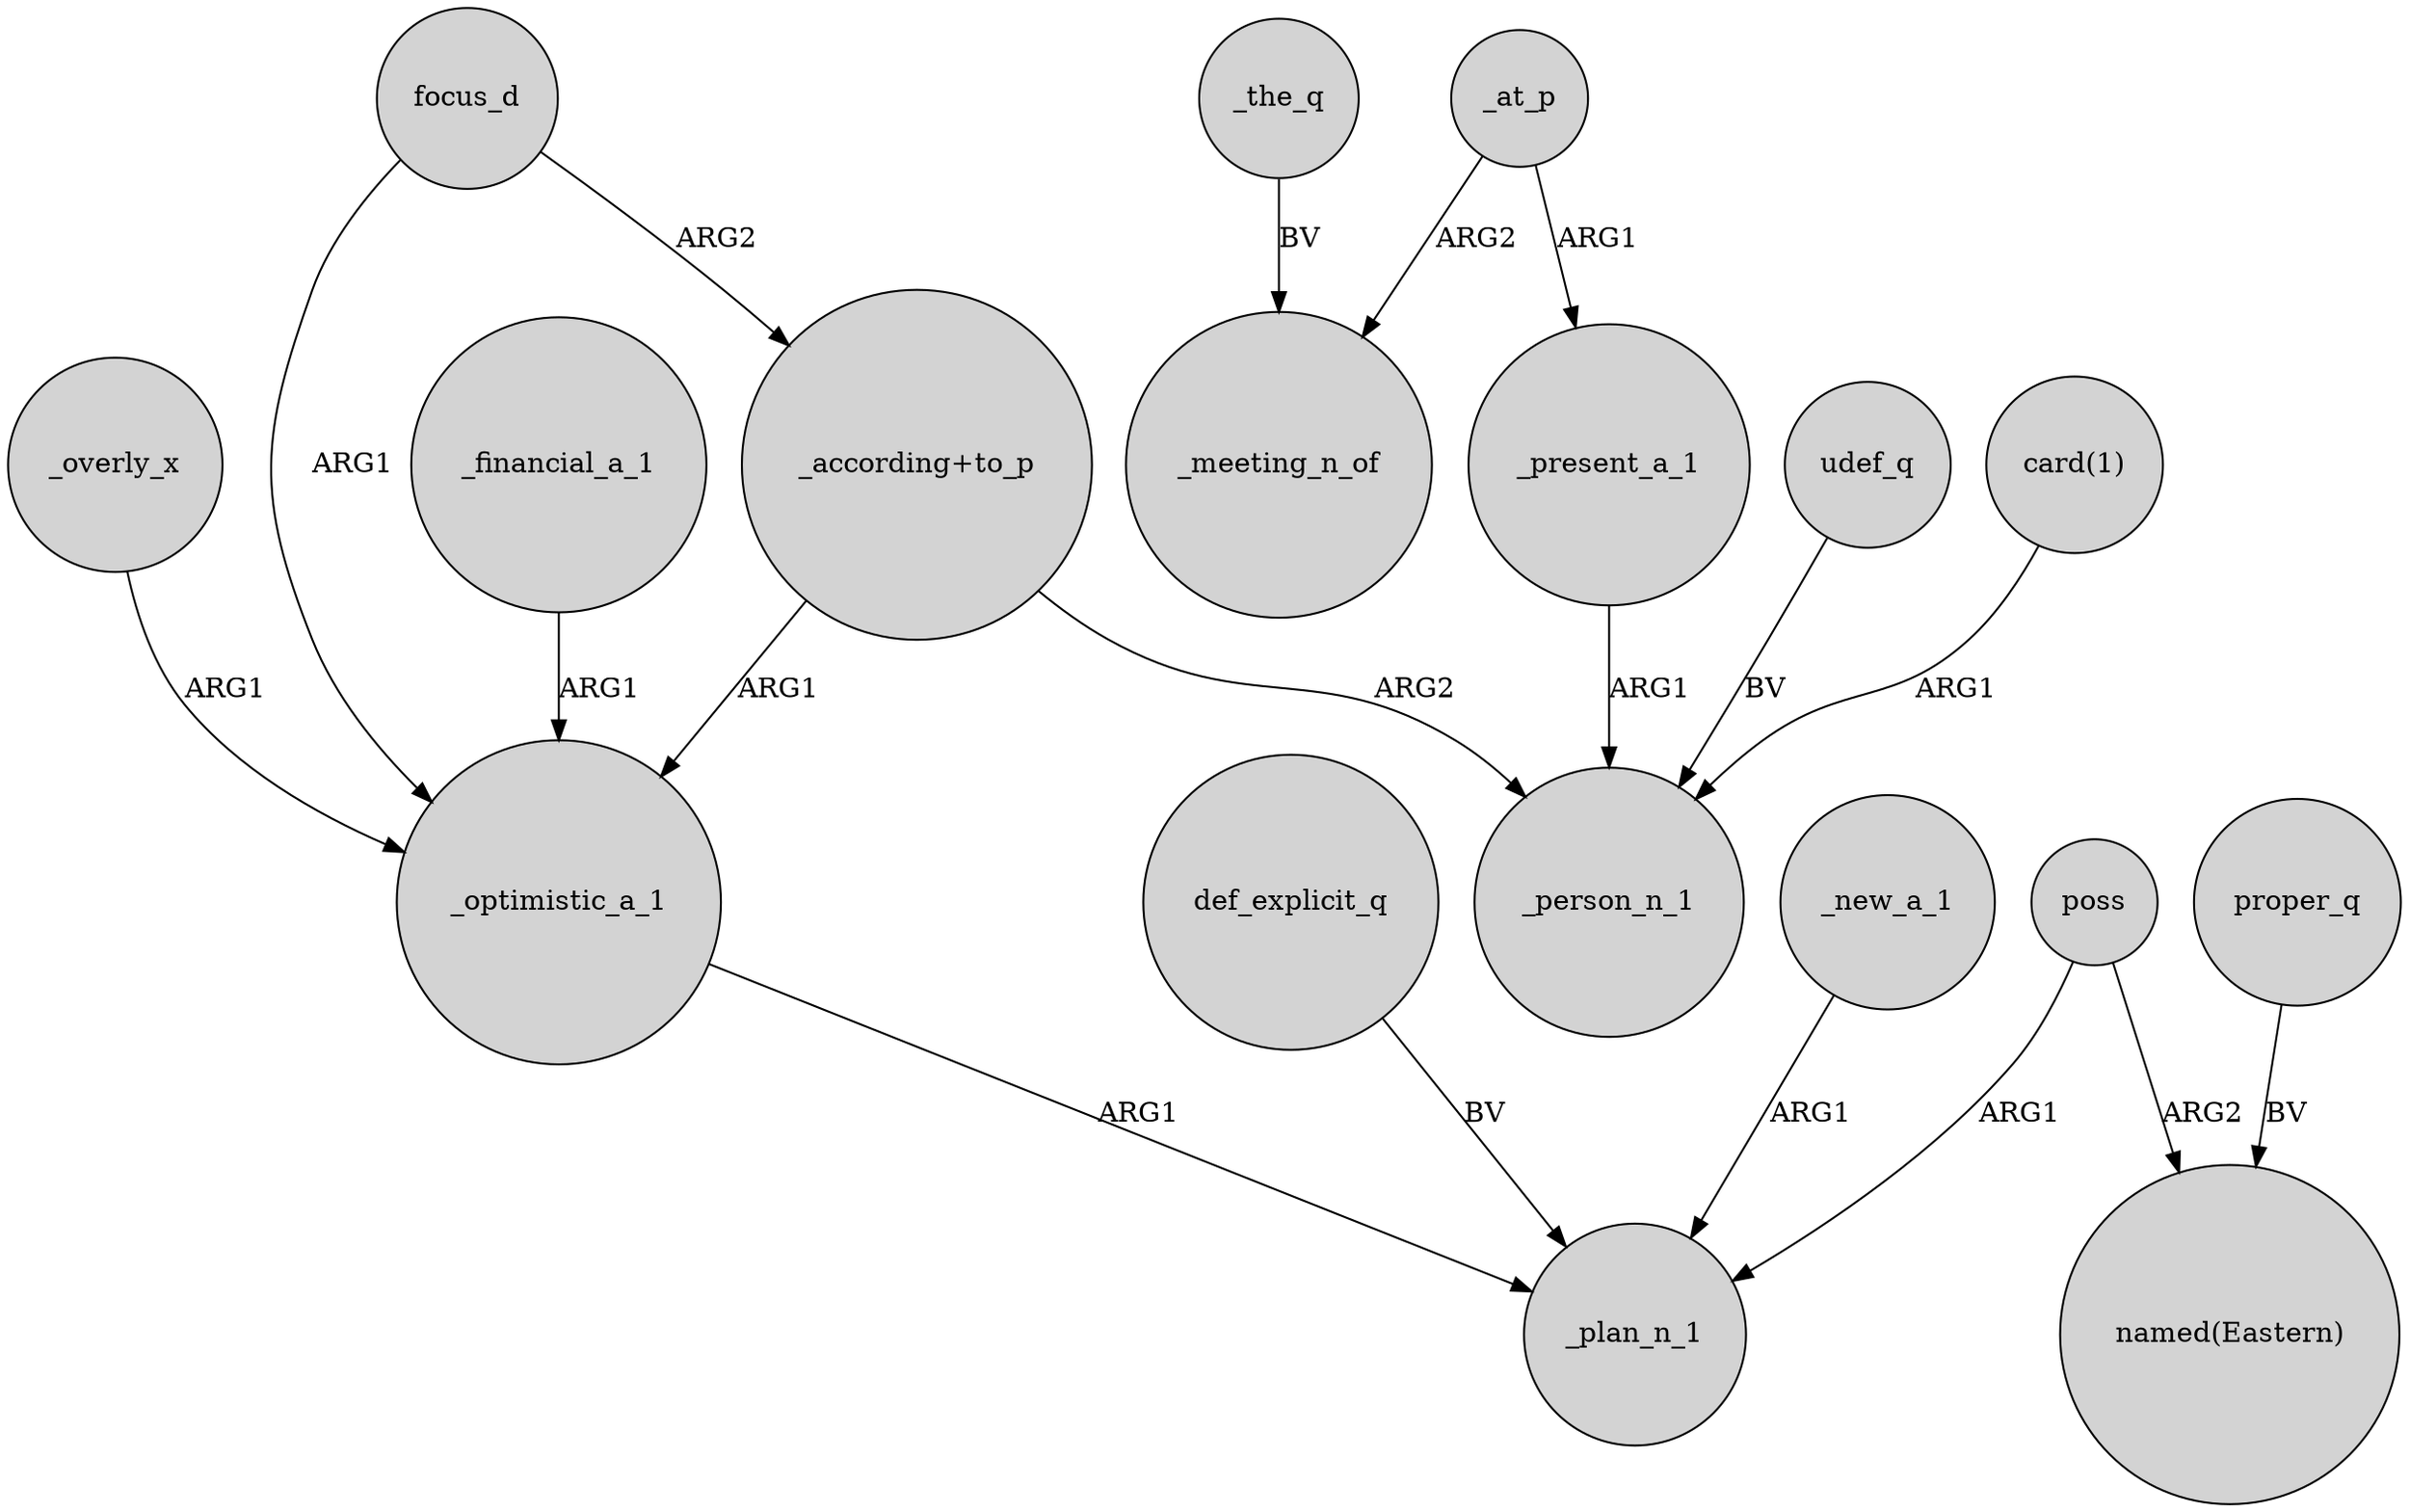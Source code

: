 digraph {
	node [shape=circle style=filled]
	poss -> _plan_n_1 [label=ARG1]
	_present_a_1 -> _person_n_1 [label=ARG1]
	_the_q -> _meeting_n_of [label=BV]
	udef_q -> _person_n_1 [label=BV]
	_at_p -> _present_a_1 [label=ARG1]
	_at_p -> _meeting_n_of [label=ARG2]
	_overly_x -> _optimistic_a_1 [label=ARG1]
	poss -> "named(Eastern)" [label=ARG2]
	_optimistic_a_1 -> _plan_n_1 [label=ARG1]
	focus_d -> _optimistic_a_1 [label=ARG1]
	def_explicit_q -> _plan_n_1 [label=BV]
	proper_q -> "named(Eastern)" [label=BV]
	_financial_a_1 -> _optimistic_a_1 [label=ARG1]
	focus_d -> "_according+to_p" [label=ARG2]
	"card(1)" -> _person_n_1 [label=ARG1]
	_new_a_1 -> _plan_n_1 [label=ARG1]
	"_according+to_p" -> _optimistic_a_1 [label=ARG1]
	"_according+to_p" -> _person_n_1 [label=ARG2]
}
